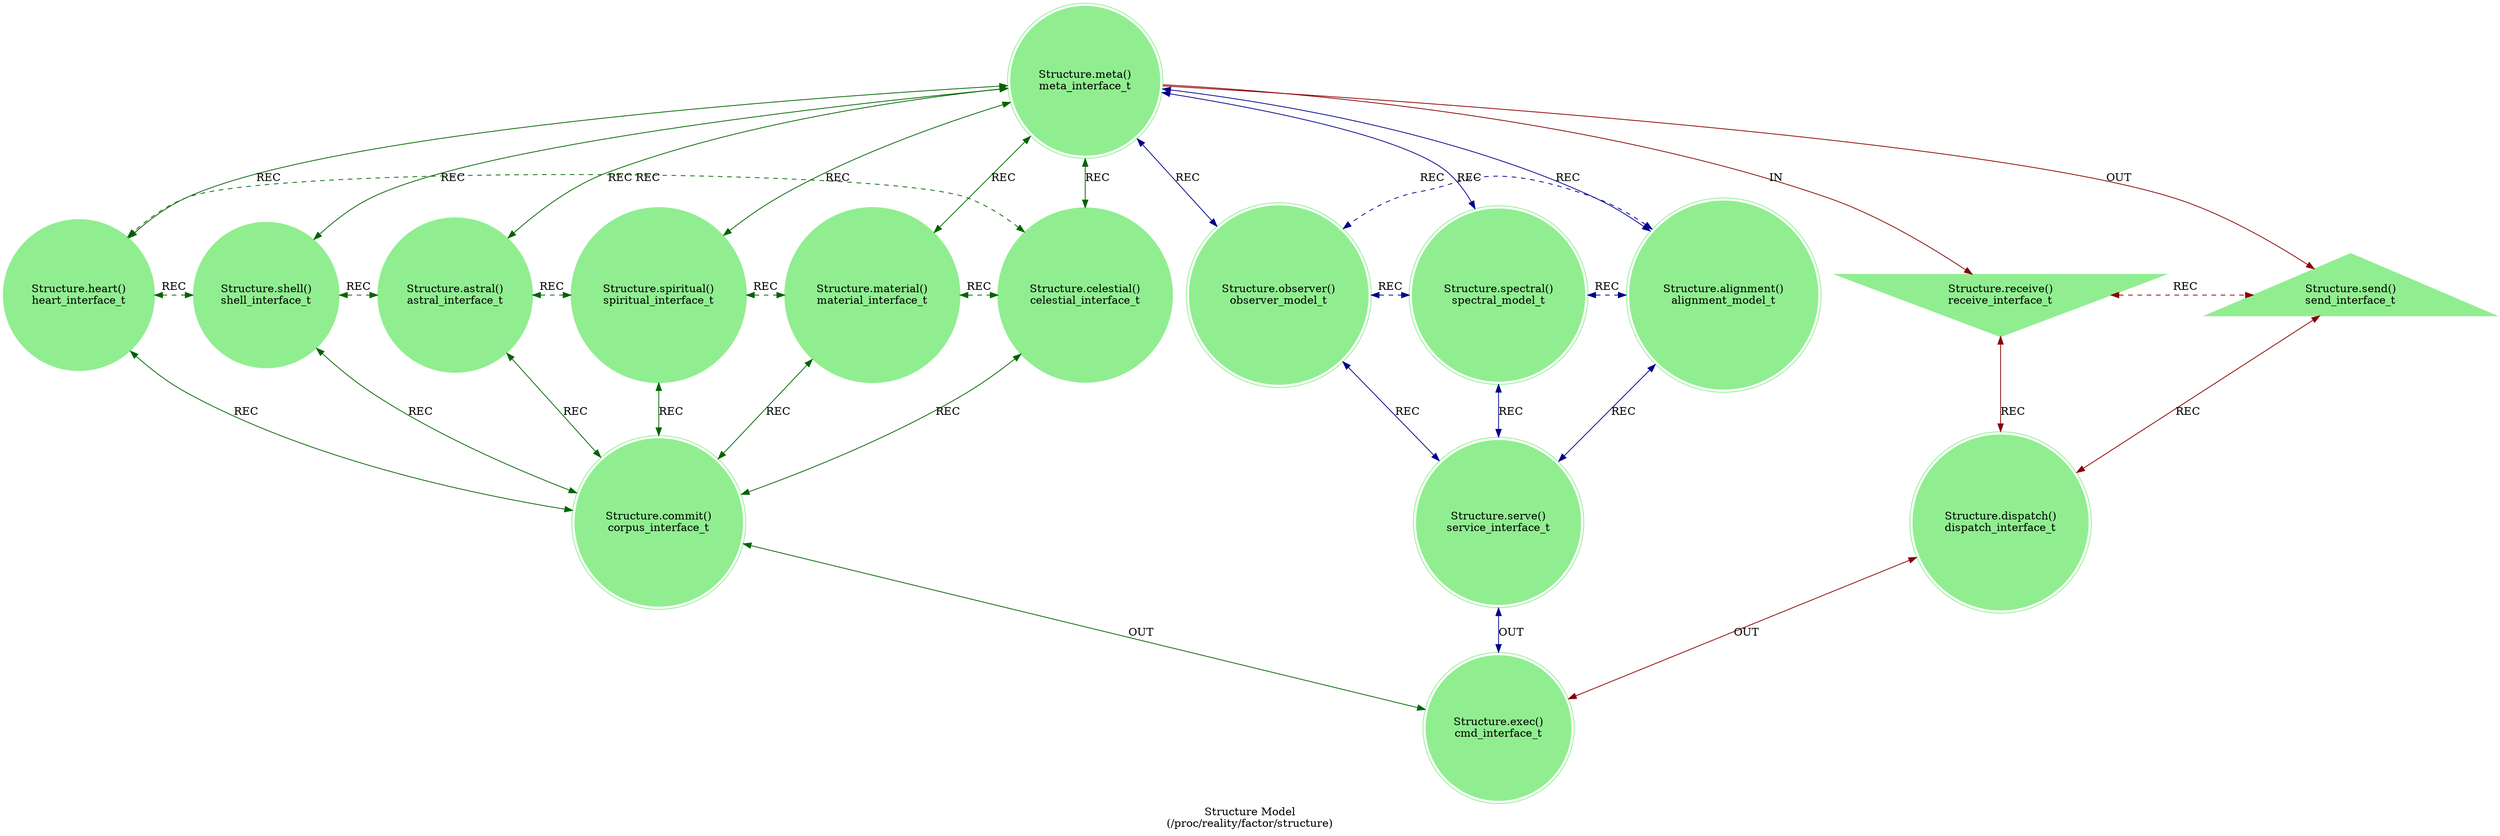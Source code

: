 strict digraph StructureModel {
    label = "Structure Model\n(/proc/reality/factor/structure)";
    style = filled;
    color = lightgray;
    node [shape = circle; style = filled; color = lightgreen;];

    // Structure Model
    // r0::meta();r1,r2,r4,r8,r7,r5;r3,r6,r;ra::receive(),rb::send(),rc::dispatch(),rd::commit(),re::serve(),rf::exec()
    spark_0_factor_t [label = "Structure.meta()\nmeta_interface_t";shape = doublecircle;comment = "";];
    spark_1_factor_t [label = "Structure.heart()\nheart_interface_t";shape = circle;comment = "";];
    spark_2_factor_t [label = "Structure.shell()\nshell_interface_t";shape = circle;comment = "";];
    spark_4_factor_t [label = "Structure.astral()\nastral_interface_t";shape = circle;comment = "";];
    spark_8_factor_t [label = "Structure.spiritual()\nspiritual_interface_t";shape = circle;comment = "";];
    spark_7_factor_t [label = "Structure.material()\nmaterial_interface_t";shape = circle;comment = "";];
    spark_5_factor_t [label = "Structure.celestial()\ncelestial_interface_t";shape = circle;comment = "";];
    spark_3_factor_t [label = "Structure.observer()\nobserver_model_t";shape = doublecircle;comment = "";];
    spark_6_factor_t [label = "Structure.spectral()\nspectral_model_t";shape = doublecircle;comment = "";];
    spark_9_factor_t [label = "Structure.alignment()\nalignment_model_t";shape = doublecircle;comment = "";];
    spark_a_factor_t [label = "Structure.receive()\nreceive_interface_t";shape = invtriangle;comment = "";];
    spark_b_factor_t [label = "Structure.send()\nsend_interface_t";shape = triangle;comment = "";];
    spark_c_factor_t [label = "Structure.dispatch()\ndispatch_interface_t";shape = doublecircle;comment = "";];
    spark_d_factor_t [label = "Structure.commit()\ncorpus_interface_t";shape = doublecircle;comment = "";];
    spark_e_factor_t [label = "Structure.serve()\nservice_interface_t";shape = doublecircle;comment = "";];
    spark_f_factor_t [label = "Structure.exec()\ncmd_interface_t";shape = doublecircle;comment = "";];

    // I = Input
    // O = Output
    // R = Recursion
    spark_0_factor_t -> spark_a_factor_t [label = "IN"; color = darkred; comment = "";];
    spark_0_factor_t -> spark_b_factor_t [label = "OUT"; color = darkred; comment = "";];
    spark_0_factor_t -> {spark_3_factor_t spark_6_factor_t spark_9_factor_t} [label = "REC"; color = darkblue; comment = ""; dir = both;];
    spark_0_factor_t -> {spark_1_factor_t spark_2_factor_t spark_4_factor_t spark_8_factor_t spark_7_factor_t spark_5_factor_t} [label = "REC"; color = darkgreen; comment = ""; dir = both;];

    {spark_a_factor_t spark_b_factor_t} -> spark_c_factor_t [label = "REC"; color = darkred; comment = ""; dir = both;];
    {spark_1_factor_t spark_2_factor_t spark_4_factor_t spark_8_factor_t spark_7_factor_t spark_5_factor_t} -> spark_d_factor_t [label = "REC"; color = darkgreen; comment = ""; dir = both;];
    {spark_3_factor_t spark_6_factor_t spark_9_factor_t} -> spark_e_factor_t [label = "REC"; color = darkblue; comment = ""; dir = both;];

    spark_1_factor_t -> spark_2_factor_t -> spark_4_factor_t -> spark_8_factor_t -> spark_7_factor_t -> spark_5_factor_t -> spark_1_factor_t [label = "REC"; color = darkgreen; comment = ""; style = dashed; constraint = false; dir = both;];
    spark_3_factor_t -> spark_6_factor_t -> spark_9_factor_t -> spark_3_factor_t [label = "REC"; color = darkblue; comment = ""; style = dashed; constraint = false; dir = both;];
    spark_a_factor_t -> spark_b_factor_t [label = "REC"; color = darkred; comment = ""; constraint = false; style = dashed; dir = both;];

    spark_c_factor_t -> spark_f_factor_t [label = "OUT"; color = darkred; comment = ""; dir = both;];
    spark_d_factor_t -> spark_f_factor_t [label = "OUT"; color = darkgreen; comment = ""; dir = both;];
    spark_e_factor_t -> spark_f_factor_t [label = "OUT"; color = darkblue; comment = ""; dir = both;];
}